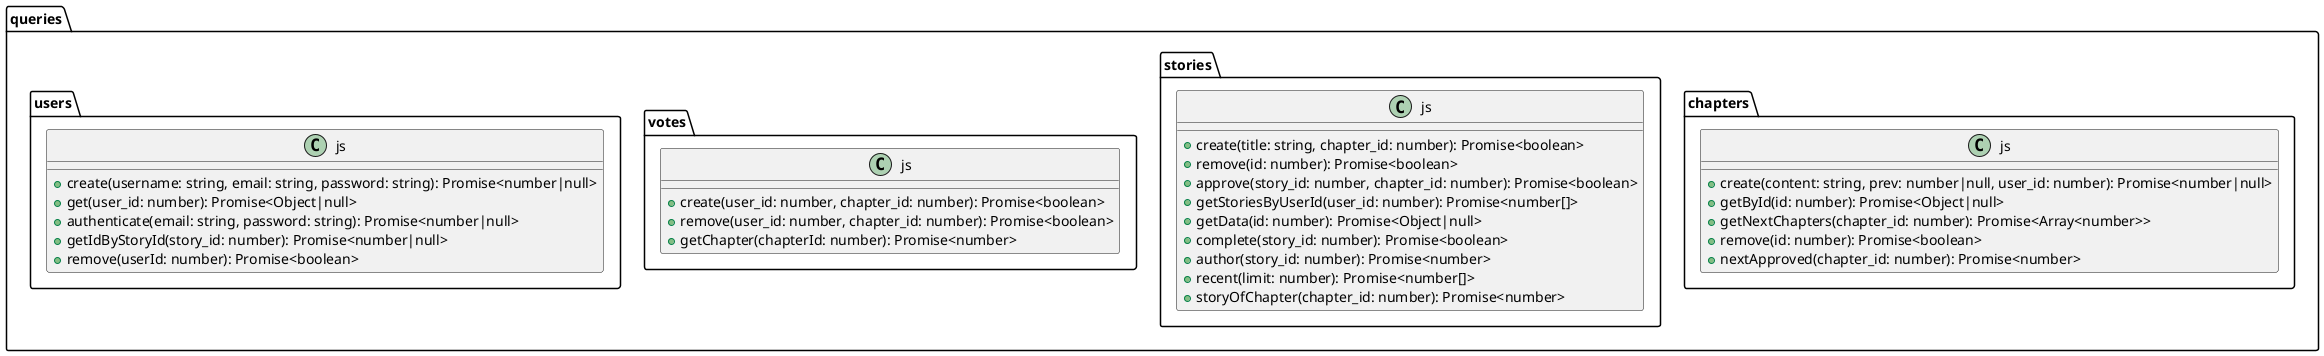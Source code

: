 @startuml

package queries {
  class chapters.js {
    + create(content: string, prev: number|null, user_id: number): Promise<number|null>
    + getById(id: number): Promise<Object|null>
    + getNextChapters(chapter_id: number): Promise<Array<number>>
    + remove(id: number): Promise<boolean>
    + nextApproved(chapter_id: number): Promise<number>
  }

  class stories.js {
    + create(title: string, chapter_id: number): Promise<boolean>
    + remove(id: number): Promise<boolean>
    + approve(story_id: number, chapter_id: number): Promise<boolean>
    + getStoriesByUserId(user_id: number): Promise<number[]>
    + getData(id: number): Promise<Object|null>
    + complete(story_id: number): Promise<boolean>
    + author(story_id: number): Promise<number>
    + recent(limit: number): Promise<number[]>
    + storyOfChapter(chapter_id: number): Promise<number>
  }

  class votes.js {
    + create(user_id: number, chapter_id: number): Promise<boolean>
    + remove(user_id: number, chapter_id: number): Promise<boolean>
    + getChapter(chapterId: number): Promise<number>
  }

  class users.js {
    + create(username: string, email: string, password: string): Promise<number|null>
    + get(user_id: number): Promise<Object|null>
    + authenticate(email: string, password: string): Promise<number|null>
    + getIdByStoryId(story_id: number): Promise<number|null>
    + remove(userId: number): Promise<boolean>
  }
}

'layout_down

'queries.chapters.js --> create: create(content: string, prev: number|null, user_id: number): Promise<number|null>
'queries.chapters.js --> getById: getById(id: number): Promise<Object|null>
'queries.chapters.js --> getNextChapters: getNextChapters(chapter_id: number): Promise<Array<number>>
'queries.chapters.js --> remove: remove(id: number): Promise<boolean>
'queries.chapters.js --> nextApproved: nextApproved(chapter_id: number): Promise<number>
'
'queries.stories.js --> create: create(title: string, chapter_id: number): Promise<boolean>
'queries.stories.js --> remove: remove(id: number): Promise<boolean>
'queries.stories.js --> approve: approve(story_id: number, chapter_id: number): Promise<boolean>
'queries.stories.js --> getStoriesByUserId: getStoriesByUserId(user_id: number): Promise<number[]>
'queries.stories.js --> getData: getData(id: number): Promise<Object|null>
'queries.stories.js --> complete: complete(story_id: number): Promise<boolean>
'queries.stories.js --> author: author(story_id: number): Promise<number>
'queries.stories.js --> recent: recent(limit: number): Promise<number[]>
'queries.stories.js --> storyOfChapter: storyOfChapter(chapter_id: number): Promise<number>
'
'queries.votes.js --> create: create(user_id: number, chapter_id: number): Promise<boolean>
'queries.votes.js --> remove: remove(user_id: number, chapter_id: number): Promise<boolean>
'queries.votes.js --> getChapter: getChapter(chapterId: number): Promise<number>
'
'queries.users.js --> create: create(username: string, email: string, password: string): Promise<number|null>
'queries.users.js --> get: get(user_id: number): Promise<Object|null>
'queries.users.js --> authenticate: authenticate(email: string, password: string): Promise<number|null>
'queries.users.js --> getIdByStoryId: getIdByStoryId(story_id:
